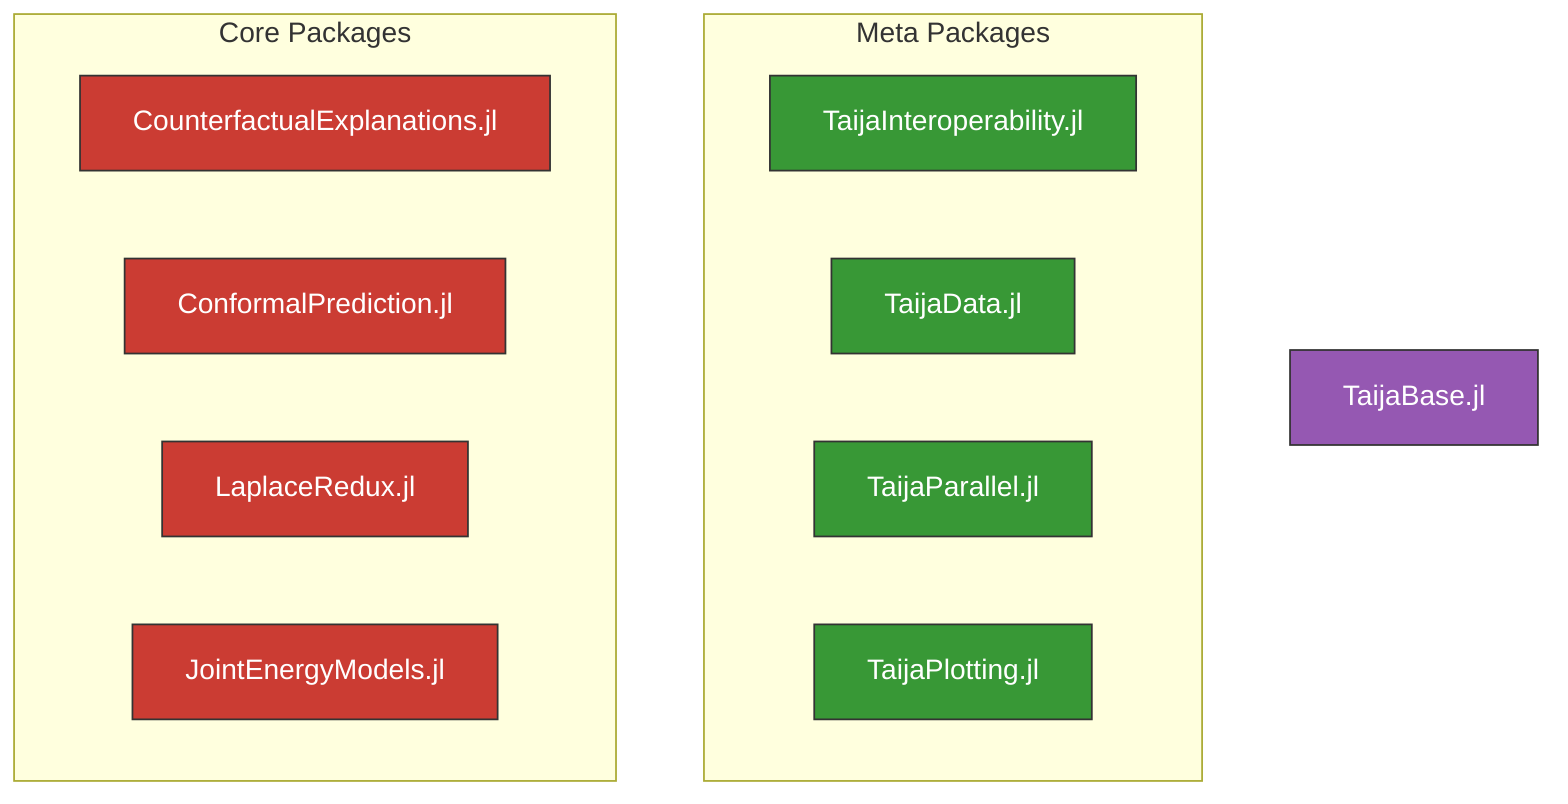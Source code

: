 flowchart TB

    classDef taija fill:#389836,stroke:#333,color:#fff;
    classDef core fill:#CB3C33,stroke:#333,color:#fff;
    classDef base fill:#9558B2,stroke:#333,color:#fff;

    %% Base
    base["TaijaBase.jl"]

    %% Meta
    interop["TaijaInteroperability.jl"]
    data["TaijaData.jl"]
    parallel["TaijaParallel.jl"]
    plotting["TaijaPlotting.jl"]

    %% Core
    ce["CounterfactualExplanations.jl"]
    cp["ConformalPrediction.jl"]
    lr["LaplaceRedux.jl"]
    jem["JointEnergyModels.jl"]

    class base base;
    class interop,data,parallel,plotting taija;
    class ce,cp,lr,jem core;

    %% Graph
    subgraph "Meta Packages"
        data & plotting & parallel & interop
    end

    subgraph "Core Packages"
        ce & cp & lr & jem
    end